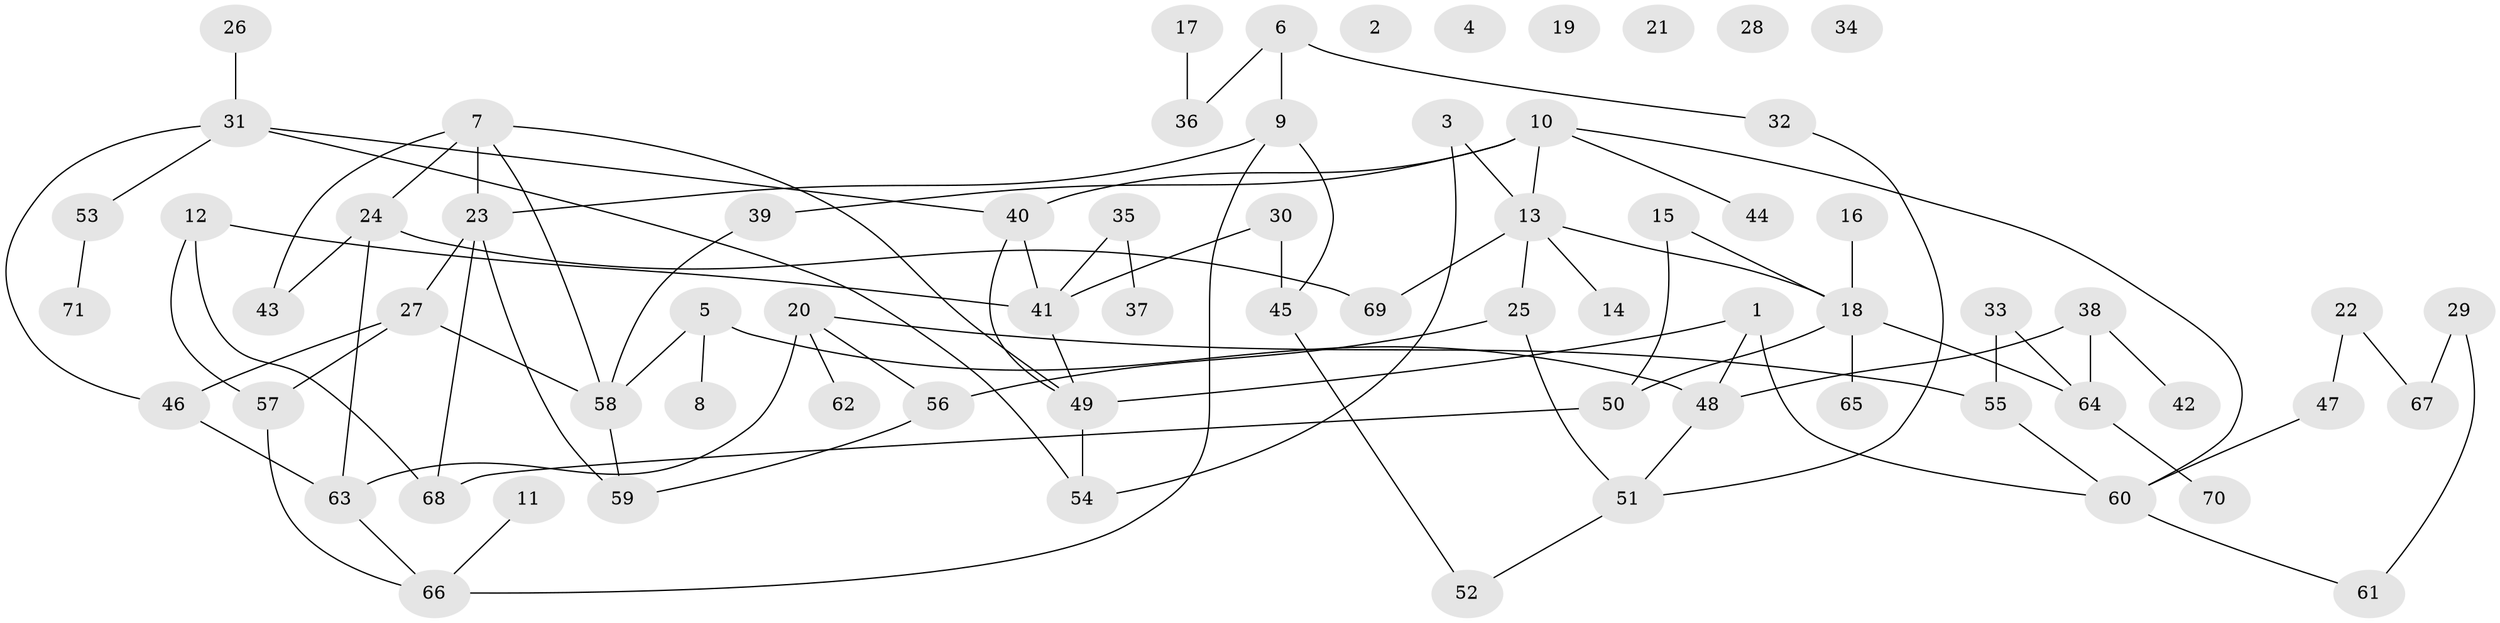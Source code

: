 // coarse degree distribution, {3: 0.20454545454545456, 1: 0.25, 5: 0.13636363636363635, 4: 0.20454545454545456, 6: 0.06818181818181818, 2: 0.13636363636363635}
// Generated by graph-tools (version 1.1) at 2025/35/03/04/25 23:35:45]
// undirected, 71 vertices, 92 edges
graph export_dot {
  node [color=gray90,style=filled];
  1;
  2;
  3;
  4;
  5;
  6;
  7;
  8;
  9;
  10;
  11;
  12;
  13;
  14;
  15;
  16;
  17;
  18;
  19;
  20;
  21;
  22;
  23;
  24;
  25;
  26;
  27;
  28;
  29;
  30;
  31;
  32;
  33;
  34;
  35;
  36;
  37;
  38;
  39;
  40;
  41;
  42;
  43;
  44;
  45;
  46;
  47;
  48;
  49;
  50;
  51;
  52;
  53;
  54;
  55;
  56;
  57;
  58;
  59;
  60;
  61;
  62;
  63;
  64;
  65;
  66;
  67;
  68;
  69;
  70;
  71;
  1 -- 48;
  1 -- 49;
  1 -- 60;
  3 -- 13;
  3 -- 54;
  5 -- 8;
  5 -- 48;
  5 -- 58;
  6 -- 9;
  6 -- 32;
  6 -- 36;
  7 -- 23;
  7 -- 24;
  7 -- 43;
  7 -- 49;
  7 -- 58;
  9 -- 23;
  9 -- 45;
  9 -- 66;
  10 -- 13;
  10 -- 39;
  10 -- 40;
  10 -- 44;
  10 -- 60;
  11 -- 66;
  12 -- 41;
  12 -- 57;
  12 -- 68;
  13 -- 14;
  13 -- 18;
  13 -- 25;
  13 -- 69;
  15 -- 18;
  15 -- 50;
  16 -- 18;
  17 -- 36;
  18 -- 50;
  18 -- 64;
  18 -- 65;
  20 -- 55;
  20 -- 56;
  20 -- 62;
  20 -- 63;
  22 -- 47;
  22 -- 67;
  23 -- 27;
  23 -- 59;
  23 -- 68;
  24 -- 43;
  24 -- 63;
  24 -- 69;
  25 -- 51;
  25 -- 56;
  26 -- 31;
  27 -- 46;
  27 -- 57;
  27 -- 58;
  29 -- 61;
  29 -- 67;
  30 -- 41;
  30 -- 45;
  31 -- 40;
  31 -- 46;
  31 -- 53;
  31 -- 54;
  32 -- 51;
  33 -- 55;
  33 -- 64;
  35 -- 37;
  35 -- 41;
  38 -- 42;
  38 -- 48;
  38 -- 64;
  39 -- 58;
  40 -- 41;
  40 -- 49;
  41 -- 49;
  45 -- 52;
  46 -- 63;
  47 -- 60;
  48 -- 51;
  49 -- 54;
  50 -- 68;
  51 -- 52;
  53 -- 71;
  55 -- 60;
  56 -- 59;
  57 -- 66;
  58 -- 59;
  60 -- 61;
  63 -- 66;
  64 -- 70;
}

